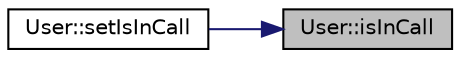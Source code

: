digraph "User::isInCall"
{
 // LATEX_PDF_SIZE
  edge [fontname="Helvetica",fontsize="10",labelfontname="Helvetica",labelfontsize="10"];
  node [fontname="Helvetica",fontsize="10",shape=record];
  rankdir="RL";
  Node1 [label="User::isInCall",height=0.2,width=0.4,color="black", fillcolor="grey75", style="filled", fontcolor="black",tooltip=" "];
  Node1 -> Node2 [dir="back",color="midnightblue",fontsize="10",style="solid",fontname="Helvetica"];
  Node2 [label="User::setIsInCall",height=0.2,width=0.4,color="black", fillcolor="white", style="filled",URL="$classUser.html#a3c478ba8a9c8a84b1800c38a55e45273",tooltip=" "];
}
